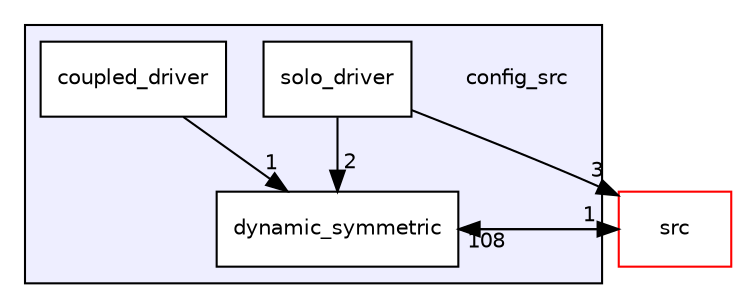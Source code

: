 digraph "/home/adcroft/GitHub/workspace/Gaea-stats-MOM6-examples/MOM6-examples/src/MOM6/config_src" {
  compound=true
  node [ fontsize="10", fontname="Helvetica"];
  edge [ labelfontsize="10", labelfontname="Helvetica"];
  subgraph clusterdir_bbbeac63f53ec5ea699fa4cbaa8c4afb {
    graph [ bgcolor="#eeeeff", pencolor="black", label="" URL="dir_bbbeac63f53ec5ea699fa4cbaa8c4afb.html"];
    dir_bbbeac63f53ec5ea699fa4cbaa8c4afb [shape=plaintext label="config_src"];
    dir_a19e664d9f2d0f5526bad3c5f3c3e9c4 [shape=box label="coupled_driver" color="black" fillcolor="white" style="filled" URL="dir_a19e664d9f2d0f5526bad3c5f3c3e9c4.html"];
    dir_67fed18fa7f74247fef50848ceb46cee [shape=box label="dynamic_symmetric" color="black" fillcolor="white" style="filled" URL="dir_67fed18fa7f74247fef50848ceb46cee.html"];
    dir_ccbaa27a715db0631841e4cd1db1cd75 [shape=box label="solo_driver" color="black" fillcolor="white" style="filled" URL="dir_ccbaa27a715db0631841e4cd1db1cd75.html"];
  }
  dir_68267d1309a1af8e8297ef4c3efbcdba [shape=box label="src" fillcolor="white" style="filled" color="red" URL="dir_68267d1309a1af8e8297ef4c3efbcdba.html"];
  dir_68267d1309a1af8e8297ef4c3efbcdba->dir_67fed18fa7f74247fef50848ceb46cee [headlabel="108", labeldistance=1.5 headhref="dir_000004_000002.html"];
  dir_ccbaa27a715db0631841e4cd1db1cd75->dir_68267d1309a1af8e8297ef4c3efbcdba [headlabel="3", labeldistance=1.5 headhref="dir_000003_000004.html"];
  dir_ccbaa27a715db0631841e4cd1db1cd75->dir_67fed18fa7f74247fef50848ceb46cee [headlabel="2", labeldistance=1.5 headhref="dir_000003_000002.html"];
  dir_67fed18fa7f74247fef50848ceb46cee->dir_68267d1309a1af8e8297ef4c3efbcdba [headlabel="1", labeldistance=1.5 headhref="dir_000002_000004.html"];
  dir_a19e664d9f2d0f5526bad3c5f3c3e9c4->dir_67fed18fa7f74247fef50848ceb46cee [headlabel="1", labeldistance=1.5 headhref="dir_000001_000002.html"];
}
